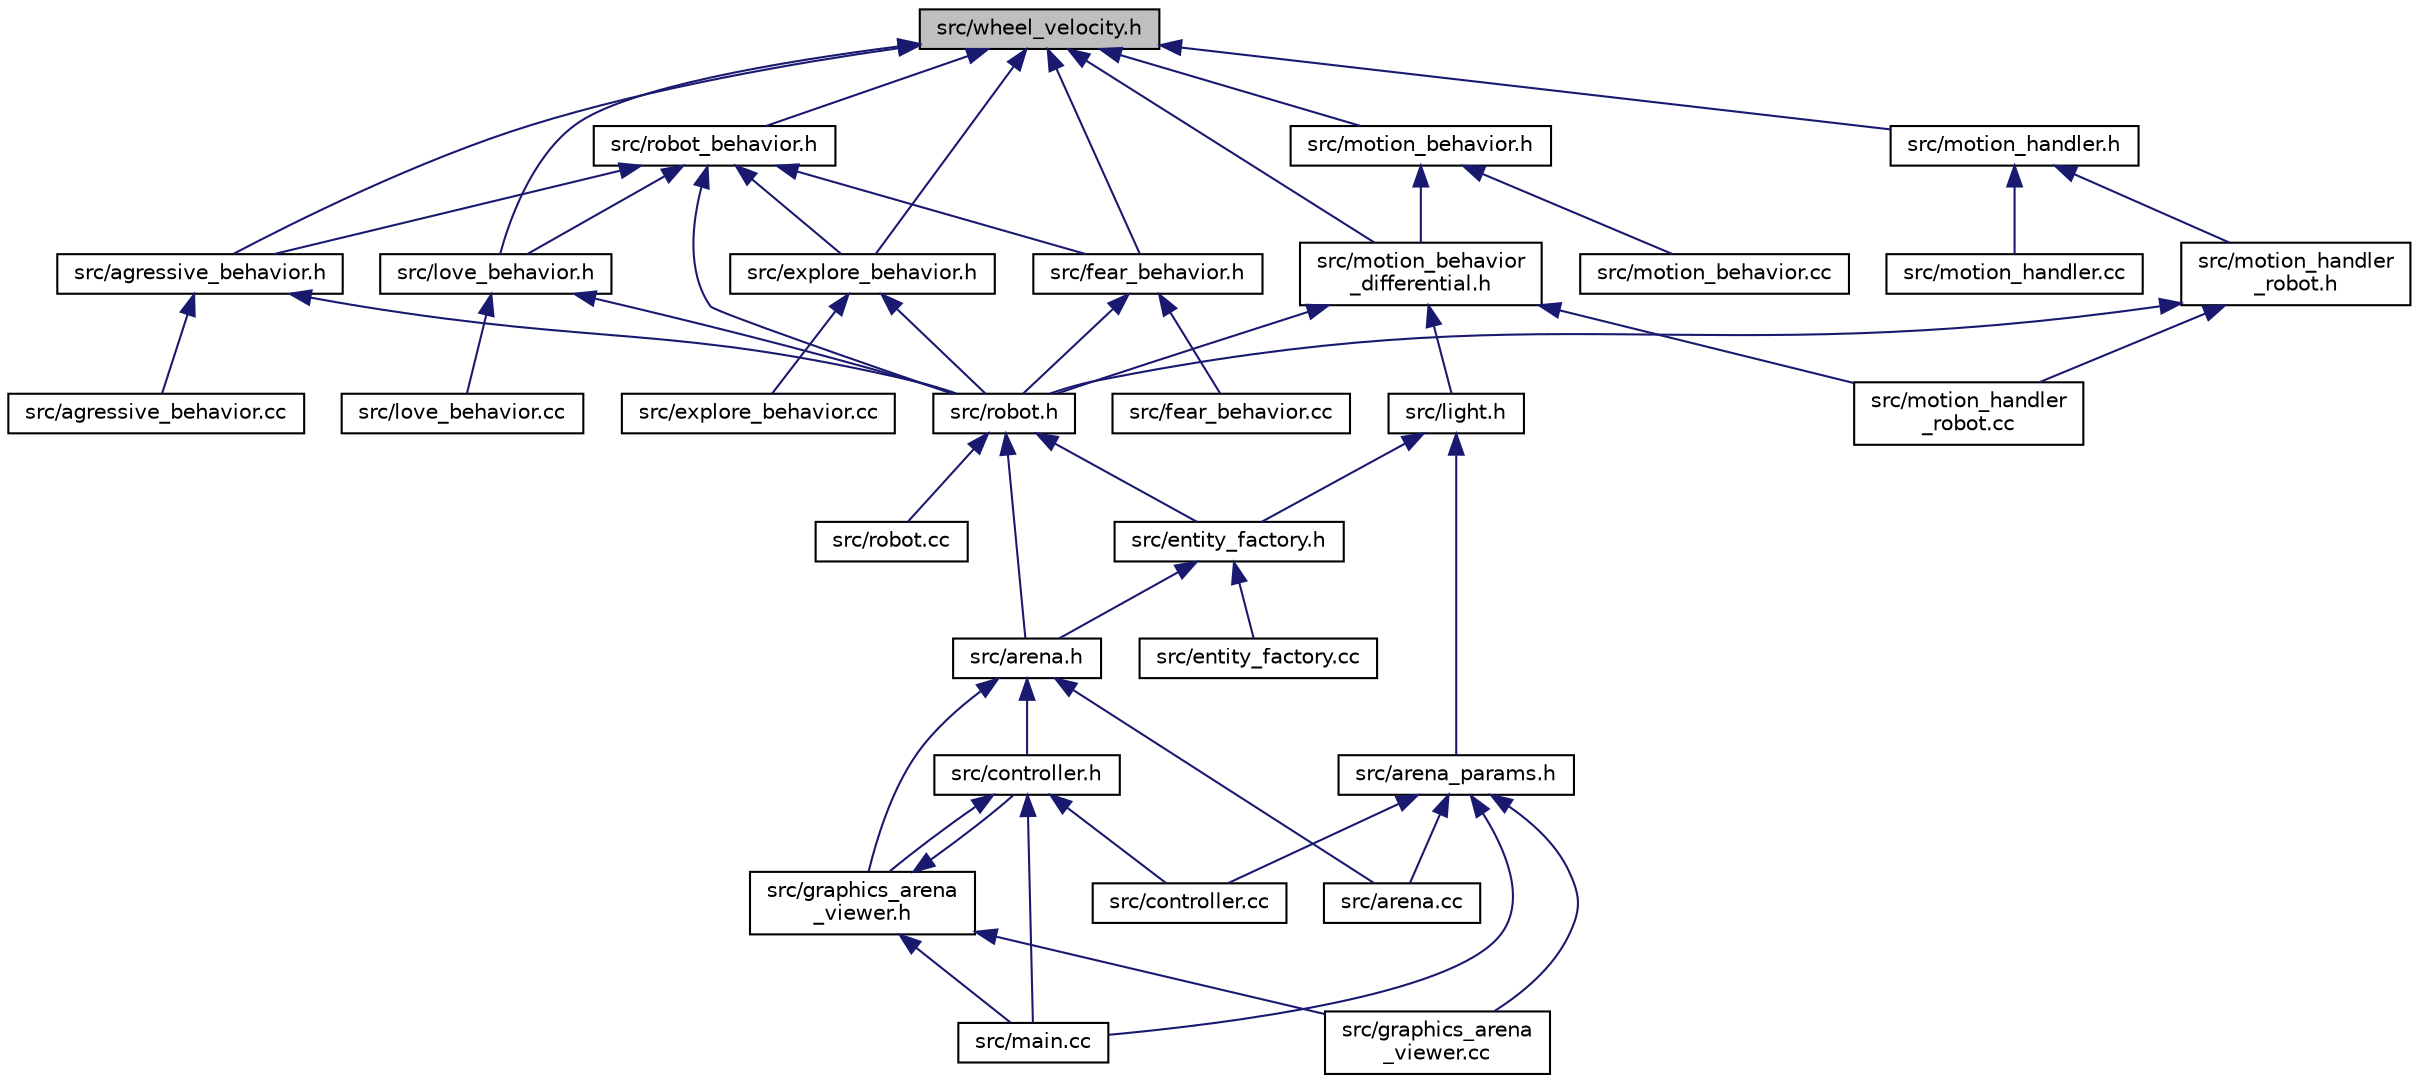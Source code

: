 digraph "src/wheel_velocity.h"
{
  edge [fontname="Helvetica",fontsize="10",labelfontname="Helvetica",labelfontsize="10"];
  node [fontname="Helvetica",fontsize="10",shape=record];
  Node1 [label="src/wheel_velocity.h",height=0.2,width=0.4,color="black", fillcolor="grey75", style="filled", fontcolor="black"];
  Node1 -> Node2 [dir="back",color="midnightblue",fontsize="10",style="solid",fontname="Helvetica"];
  Node2 [label="src/robot_behavior.h",height=0.2,width=0.4,color="black", fillcolor="white", style="filled",URL="$robot__behavior_8h.html"];
  Node2 -> Node3 [dir="back",color="midnightblue",fontsize="10",style="solid",fontname="Helvetica"];
  Node3 [label="src/agressive_behavior.h",height=0.2,width=0.4,color="black", fillcolor="white", style="filled",URL="$agressive__behavior_8h.html"];
  Node3 -> Node4 [dir="back",color="midnightblue",fontsize="10",style="solid",fontname="Helvetica"];
  Node4 [label="src/agressive_behavior.cc",height=0.2,width=0.4,color="black", fillcolor="white", style="filled",URL="$agressive__behavior_8cc.html"];
  Node3 -> Node5 [dir="back",color="midnightblue",fontsize="10",style="solid",fontname="Helvetica"];
  Node5 [label="src/robot.h",height=0.2,width=0.4,color="black", fillcolor="white", style="filled",URL="$robot_8h.html"];
  Node5 -> Node6 [dir="back",color="midnightblue",fontsize="10",style="solid",fontname="Helvetica"];
  Node6 [label="src/entity_factory.h",height=0.2,width=0.4,color="black", fillcolor="white", style="filled",URL="$entity__factory_8h.html"];
  Node6 -> Node7 [dir="back",color="midnightblue",fontsize="10",style="solid",fontname="Helvetica"];
  Node7 [label="src/arena.h",height=0.2,width=0.4,color="black", fillcolor="white", style="filled",URL="$arena_8h.html"];
  Node7 -> Node8 [dir="back",color="midnightblue",fontsize="10",style="solid",fontname="Helvetica"];
  Node8 [label="src/arena.cc",height=0.2,width=0.4,color="black", fillcolor="white", style="filled",URL="$arena_8cc.html"];
  Node7 -> Node9 [dir="back",color="midnightblue",fontsize="10",style="solid",fontname="Helvetica"];
  Node9 [label="src/controller.h",height=0.2,width=0.4,color="black", fillcolor="white", style="filled",URL="$controller_8h.html"];
  Node9 -> Node10 [dir="back",color="midnightblue",fontsize="10",style="solid",fontname="Helvetica"];
  Node10 [label="src/controller.cc",height=0.2,width=0.4,color="black", fillcolor="white", style="filled",URL="$controller_8cc.html"];
  Node9 -> Node11 [dir="back",color="midnightblue",fontsize="10",style="solid",fontname="Helvetica"];
  Node11 [label="src/graphics_arena\l_viewer.h",height=0.2,width=0.4,color="black", fillcolor="white", style="filled",URL="$graphics__arena__viewer_8h.html"];
  Node11 -> Node9 [dir="back",color="midnightblue",fontsize="10",style="solid",fontname="Helvetica"];
  Node11 -> Node12 [dir="back",color="midnightblue",fontsize="10",style="solid",fontname="Helvetica"];
  Node12 [label="src/graphics_arena\l_viewer.cc",height=0.2,width=0.4,color="black", fillcolor="white", style="filled",URL="$graphics__arena__viewer_8cc.html"];
  Node11 -> Node13 [dir="back",color="midnightblue",fontsize="10",style="solid",fontname="Helvetica"];
  Node13 [label="src/main.cc",height=0.2,width=0.4,color="black", fillcolor="white", style="filled",URL="$main_8cc.html"];
  Node9 -> Node13 [dir="back",color="midnightblue",fontsize="10",style="solid",fontname="Helvetica"];
  Node7 -> Node11 [dir="back",color="midnightblue",fontsize="10",style="solid",fontname="Helvetica"];
  Node6 -> Node14 [dir="back",color="midnightblue",fontsize="10",style="solid",fontname="Helvetica"];
  Node14 [label="src/entity_factory.cc",height=0.2,width=0.4,color="black", fillcolor="white", style="filled",URL="$entity__factory_8cc.html"];
  Node5 -> Node7 [dir="back",color="midnightblue",fontsize="10",style="solid",fontname="Helvetica"];
  Node5 -> Node15 [dir="back",color="midnightblue",fontsize="10",style="solid",fontname="Helvetica"];
  Node15 [label="src/robot.cc",height=0.2,width=0.4,color="black", fillcolor="white", style="filled",URL="$robot_8cc.html"];
  Node2 -> Node5 [dir="back",color="midnightblue",fontsize="10",style="solid",fontname="Helvetica"];
  Node2 -> Node16 [dir="back",color="midnightblue",fontsize="10",style="solid",fontname="Helvetica"];
  Node16 [label="src/love_behavior.h",height=0.2,width=0.4,color="black", fillcolor="white", style="filled",URL="$love__behavior_8h.html"];
  Node16 -> Node5 [dir="back",color="midnightblue",fontsize="10",style="solid",fontname="Helvetica"];
  Node16 -> Node17 [dir="back",color="midnightblue",fontsize="10",style="solid",fontname="Helvetica"];
  Node17 [label="src/love_behavior.cc",height=0.2,width=0.4,color="black", fillcolor="white", style="filled",URL="$love__behavior_8cc.html"];
  Node2 -> Node18 [dir="back",color="midnightblue",fontsize="10",style="solid",fontname="Helvetica"];
  Node18 [label="src/explore_behavior.h",height=0.2,width=0.4,color="black", fillcolor="white", style="filled",URL="$explore__behavior_8h.html"];
  Node18 -> Node5 [dir="back",color="midnightblue",fontsize="10",style="solid",fontname="Helvetica"];
  Node18 -> Node19 [dir="back",color="midnightblue",fontsize="10",style="solid",fontname="Helvetica"];
  Node19 [label="src/explore_behavior.cc",height=0.2,width=0.4,color="black", fillcolor="white", style="filled",URL="$explore__behavior_8cc.html"];
  Node2 -> Node20 [dir="back",color="midnightblue",fontsize="10",style="solid",fontname="Helvetica"];
  Node20 [label="src/fear_behavior.h",height=0.2,width=0.4,color="black", fillcolor="white", style="filled",URL="$fear__behavior_8h.html"];
  Node20 -> Node5 [dir="back",color="midnightblue",fontsize="10",style="solid",fontname="Helvetica"];
  Node20 -> Node21 [dir="back",color="midnightblue",fontsize="10",style="solid",fontname="Helvetica"];
  Node21 [label="src/fear_behavior.cc",height=0.2,width=0.4,color="black", fillcolor="white", style="filled",URL="$fear__behavior_8cc.html"];
  Node1 -> Node3 [dir="back",color="midnightblue",fontsize="10",style="solid",fontname="Helvetica"];
  Node1 -> Node22 [dir="back",color="midnightblue",fontsize="10",style="solid",fontname="Helvetica"];
  Node22 [label="src/motion_behavior\l_differential.h",height=0.2,width=0.4,color="black", fillcolor="white", style="filled",URL="$motion__behavior__differential_8h.html"];
  Node22 -> Node23 [dir="back",color="midnightblue",fontsize="10",style="solid",fontname="Helvetica"];
  Node23 [label="src/light.h",height=0.2,width=0.4,color="black", fillcolor="white", style="filled",URL="$light_8h_source.html"];
  Node23 -> Node6 [dir="back",color="midnightblue",fontsize="10",style="solid",fontname="Helvetica"];
  Node23 -> Node24 [dir="back",color="midnightblue",fontsize="10",style="solid",fontname="Helvetica"];
  Node24 [label="src/arena_params.h",height=0.2,width=0.4,color="black", fillcolor="white", style="filled",URL="$arena__params_8h.html"];
  Node24 -> Node8 [dir="back",color="midnightblue",fontsize="10",style="solid",fontname="Helvetica"];
  Node24 -> Node10 [dir="back",color="midnightblue",fontsize="10",style="solid",fontname="Helvetica"];
  Node24 -> Node12 [dir="back",color="midnightblue",fontsize="10",style="solid",fontname="Helvetica"];
  Node24 -> Node13 [dir="back",color="midnightblue",fontsize="10",style="solid",fontname="Helvetica"];
  Node22 -> Node5 [dir="back",color="midnightblue",fontsize="10",style="solid",fontname="Helvetica"];
  Node22 -> Node25 [dir="back",color="midnightblue",fontsize="10",style="solid",fontname="Helvetica"];
  Node25 [label="src/motion_handler\l_robot.cc",height=0.2,width=0.4,color="black", fillcolor="white", style="filled",URL="$motion__handler__robot_8cc.html"];
  Node1 -> Node26 [dir="back",color="midnightblue",fontsize="10",style="solid",fontname="Helvetica"];
  Node26 [label="src/motion_behavior.h",height=0.2,width=0.4,color="black", fillcolor="white", style="filled",URL="$motion__behavior_8h.html"];
  Node26 -> Node22 [dir="back",color="midnightblue",fontsize="10",style="solid",fontname="Helvetica"];
  Node26 -> Node27 [dir="back",color="midnightblue",fontsize="10",style="solid",fontname="Helvetica"];
  Node27 [label="src/motion_behavior.cc",height=0.2,width=0.4,color="black", fillcolor="white", style="filled",URL="$motion__behavior_8cc.html"];
  Node1 -> Node28 [dir="back",color="midnightblue",fontsize="10",style="solid",fontname="Helvetica"];
  Node28 [label="src/motion_handler.h",height=0.2,width=0.4,color="black", fillcolor="white", style="filled",URL="$motion__handler_8h.html"];
  Node28 -> Node29 [dir="back",color="midnightblue",fontsize="10",style="solid",fontname="Helvetica"];
  Node29 [label="src/motion_handler\l_robot.h",height=0.2,width=0.4,color="black", fillcolor="white", style="filled",URL="$motion__handler__robot_8h.html"];
  Node29 -> Node5 [dir="back",color="midnightblue",fontsize="10",style="solid",fontname="Helvetica"];
  Node29 -> Node25 [dir="back",color="midnightblue",fontsize="10",style="solid",fontname="Helvetica"];
  Node28 -> Node30 [dir="back",color="midnightblue",fontsize="10",style="solid",fontname="Helvetica"];
  Node30 [label="src/motion_handler.cc",height=0.2,width=0.4,color="black", fillcolor="white", style="filled",URL="$motion__handler_8cc.html"];
  Node1 -> Node16 [dir="back",color="midnightblue",fontsize="10",style="solid",fontname="Helvetica"];
  Node1 -> Node18 [dir="back",color="midnightblue",fontsize="10",style="solid",fontname="Helvetica"];
  Node1 -> Node20 [dir="back",color="midnightblue",fontsize="10",style="solid",fontname="Helvetica"];
}
